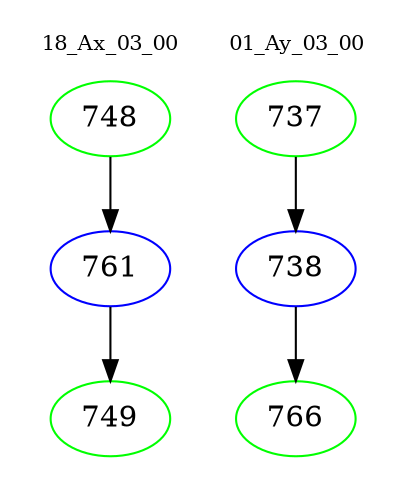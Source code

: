 digraph{
subgraph cluster_0 {
color = white
label = "18_Ax_03_00";
fontsize=10;
T0_748 [label="748", color="green"]
T0_748 -> T0_761 [color="black"]
T0_761 [label="761", color="blue"]
T0_761 -> T0_749 [color="black"]
T0_749 [label="749", color="green"]
}
subgraph cluster_1 {
color = white
label = "01_Ay_03_00";
fontsize=10;
T1_737 [label="737", color="green"]
T1_737 -> T1_738 [color="black"]
T1_738 [label="738", color="blue"]
T1_738 -> T1_766 [color="black"]
T1_766 [label="766", color="green"]
}
}
